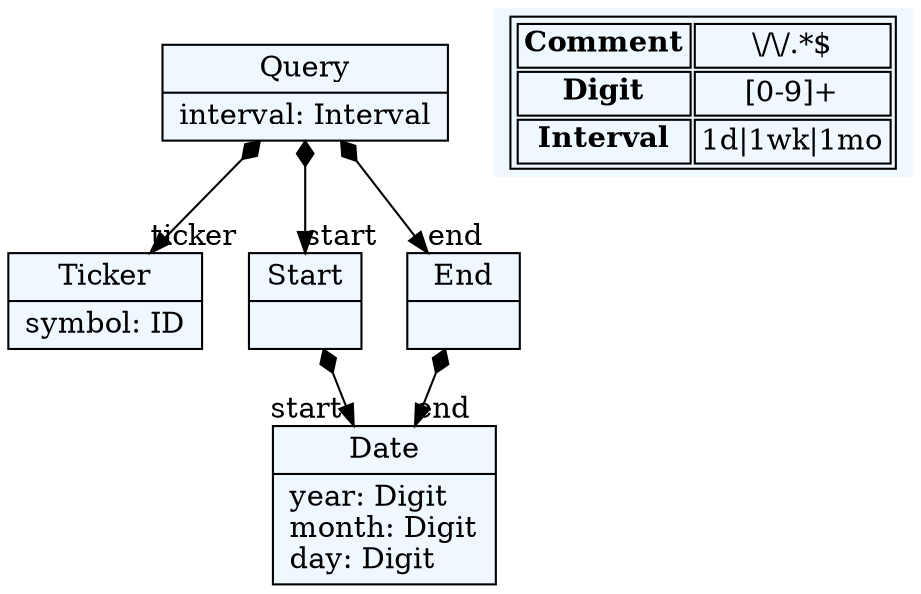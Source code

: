
    digraph textX {
    fontname = "Bitstream Vera Sans"
    fontsize = 8
    node[
        shape=record,
        style=filled,
        fillcolor=aliceblue
    ]
    nodesep = 0.3
    edge[dir=black,arrowtail=empty]


52205576[ label="{Query|interval: Interval\l}"]

52197080[ label="{Ticker|symbol: ID\l}"]

52215960[ label="{Start|}"]

52218792[ label="{End|}"]

52191416[ label="{Date|year: Digit\lmonth: Digit\lday: Digit\l}"]



52205576 -> 52197080[arrowtail=diamond, dir=both, headlabel="ticker "]
52205576 -> 52215960[arrowtail=diamond, dir=both, headlabel="start "]
52205576 -> 52218792[arrowtail=diamond, dir=both, headlabel="end "]
52215960 -> 52191416[arrowtail=diamond, dir=both, headlabel="start "]
52218792 -> 52191416[arrowtail=diamond, dir=both, headlabel="end "]
match_rules [ shape=plaintext, label=< <table>
	<tr>
		<td><b>Comment</b></td><td>\/\/.*$</td>
	</tr>
	<tr>
		<td><b>Digit</b></td><td>[0-9]+</td>
	</tr>
	<tr>
		<td><b>Interval</b></td><td>1d|1wk|1mo</td>
	</tr>
</table> >]


}
